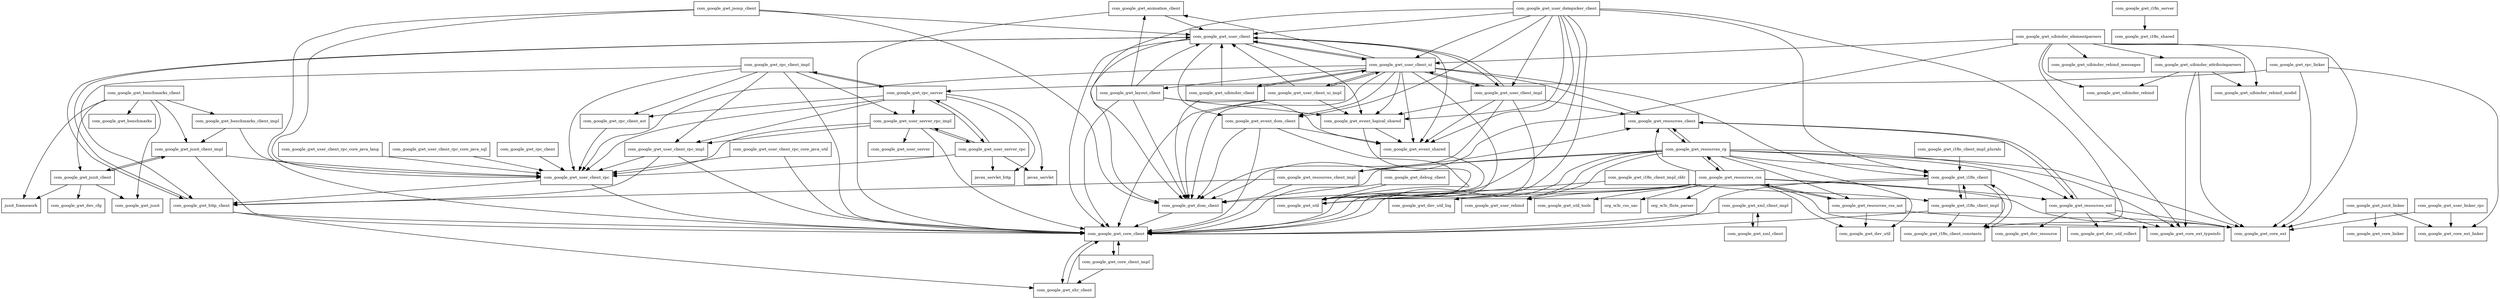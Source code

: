 digraph gwt_servlet_2_0_4_package_dependencies {
  node [shape = box, fontsize=10.0];
  com_google_gwt_animation_client -> com_google_gwt_core_client;
  com_google_gwt_animation_client -> com_google_gwt_user_client;
  com_google_gwt_benchmarks_client -> com_google_gwt_benchmarks;
  com_google_gwt_benchmarks_client -> com_google_gwt_benchmarks_client_impl;
  com_google_gwt_benchmarks_client -> com_google_gwt_junit;
  com_google_gwt_benchmarks_client -> com_google_gwt_junit_client;
  com_google_gwt_benchmarks_client -> com_google_gwt_junit_client_impl;
  com_google_gwt_benchmarks_client -> junit_framework;
  com_google_gwt_benchmarks_client_impl -> com_google_gwt_junit_client_impl;
  com_google_gwt_benchmarks_client_impl -> com_google_gwt_user_client_rpc;
  com_google_gwt_core_client -> com_google_gwt_core_client_impl;
  com_google_gwt_core_client -> com_google_gwt_xhr_client;
  com_google_gwt_core_client_impl -> com_google_gwt_core_client;
  com_google_gwt_core_client_impl -> com_google_gwt_xhr_client;
  com_google_gwt_debug_client -> com_google_gwt_core_client;
  com_google_gwt_debug_client -> com_google_gwt_util;
  com_google_gwt_dom_client -> com_google_gwt_core_client;
  com_google_gwt_event_dom_client -> com_google_gwt_core_client;
  com_google_gwt_event_dom_client -> com_google_gwt_dom_client;
  com_google_gwt_event_dom_client -> com_google_gwt_event_shared;
  com_google_gwt_event_dom_client -> com_google_gwt_util;
  com_google_gwt_event_logical_shared -> com_google_gwt_event_shared;
  com_google_gwt_event_logical_shared -> com_google_gwt_util;
  com_google_gwt_event_shared -> com_google_gwt_util;
  com_google_gwt_http_client -> com_google_gwt_core_client;
  com_google_gwt_http_client -> com_google_gwt_user_client;
  com_google_gwt_http_client -> com_google_gwt_xhr_client;
  com_google_gwt_i18n_client -> com_google_gwt_core_client;
  com_google_gwt_i18n_client -> com_google_gwt_dom_client;
  com_google_gwt_i18n_client -> com_google_gwt_i18n_client_constants;
  com_google_gwt_i18n_client -> com_google_gwt_i18n_client_impl;
  com_google_gwt_i18n_client_constants -> com_google_gwt_i18n_client;
  com_google_gwt_i18n_client_impl -> com_google_gwt_core_client;
  com_google_gwt_i18n_client_impl -> com_google_gwt_i18n_client;
  com_google_gwt_i18n_client_impl -> com_google_gwt_i18n_client_constants;
  com_google_gwt_i18n_client_impl_cldr -> com_google_gwt_i18n_client_impl;
  com_google_gwt_i18n_client_impl_cldr -> com_google_gwt_util;
  com_google_gwt_i18n_client_impl_plurals -> com_google_gwt_i18n_client;
  com_google_gwt_i18n_server -> com_google_gwt_i18n_shared;
  com_google_gwt_jsonp_client -> com_google_gwt_core_client;
  com_google_gwt_jsonp_client -> com_google_gwt_dom_client;
  com_google_gwt_jsonp_client -> com_google_gwt_user_client;
  com_google_gwt_jsonp_client -> com_google_gwt_user_client_rpc;
  com_google_gwt_junit_client -> com_google_gwt_dev_cfg;
  com_google_gwt_junit_client -> com_google_gwt_junit;
  com_google_gwt_junit_client -> com_google_gwt_junit_client_impl;
  com_google_gwt_junit_client -> junit_framework;
  com_google_gwt_junit_client_impl -> com_google_gwt_core_client;
  com_google_gwt_junit_client_impl -> com_google_gwt_junit_client;
  com_google_gwt_junit_client_impl -> com_google_gwt_user_client_rpc;
  com_google_gwt_junit_linker -> com_google_gwt_core_ext;
  com_google_gwt_junit_linker -> com_google_gwt_core_ext_linker;
  com_google_gwt_junit_linker -> com_google_gwt_core_linker;
  com_google_gwt_layout_client -> com_google_gwt_animation_client;
  com_google_gwt_layout_client -> com_google_gwt_core_client;
  com_google_gwt_layout_client -> com_google_gwt_dom_client;
  com_google_gwt_layout_client -> com_google_gwt_event_logical_shared;
  com_google_gwt_layout_client -> com_google_gwt_event_shared;
  com_google_gwt_layout_client -> com_google_gwt_user_client;
  com_google_gwt_resources_client -> com_google_gwt_resources_ext;
  com_google_gwt_resources_client -> com_google_gwt_resources_rg;
  com_google_gwt_resources_client_impl -> com_google_gwt_core_client;
  com_google_gwt_resources_client_impl -> com_google_gwt_http_client;
  com_google_gwt_resources_client_impl -> com_google_gwt_resources_client;
  com_google_gwt_resources_css -> com_google_gwt_core_ext;
  com_google_gwt_resources_css -> com_google_gwt_core_ext_typeinfo;
  com_google_gwt_resources_css -> com_google_gwt_dev_util;
  com_google_gwt_resources_css -> com_google_gwt_dev_util_log;
  com_google_gwt_resources_css -> com_google_gwt_resources_client;
  com_google_gwt_resources_css -> com_google_gwt_resources_css_ast;
  com_google_gwt_resources_css -> com_google_gwt_resources_ext;
  com_google_gwt_resources_css -> com_google_gwt_resources_rg;
  com_google_gwt_resources_css -> com_google_gwt_user_rebind;
  com_google_gwt_resources_css -> com_google_gwt_util;
  com_google_gwt_resources_css -> com_google_gwt_util_tools;
  com_google_gwt_resources_css -> org_w3c_css_sac;
  com_google_gwt_resources_css -> org_w3c_flute_parser;
  com_google_gwt_resources_css_ast -> com_google_gwt_core_ext;
  com_google_gwt_resources_css_ast -> com_google_gwt_dev_util;
  com_google_gwt_resources_css_ast -> com_google_gwt_resources_css;
  com_google_gwt_resources_ext -> com_google_gwt_core_ext;
  com_google_gwt_resources_ext -> com_google_gwt_core_ext_typeinfo;
  com_google_gwt_resources_ext -> com_google_gwt_dev_resource;
  com_google_gwt_resources_ext -> com_google_gwt_dev_util_collect;
  com_google_gwt_resources_ext -> com_google_gwt_resources_client;
  com_google_gwt_resources_rg -> com_google_gwt_core_client;
  com_google_gwt_resources_rg -> com_google_gwt_core_ext;
  com_google_gwt_resources_rg -> com_google_gwt_core_ext_typeinfo;
  com_google_gwt_resources_rg -> com_google_gwt_dev_util;
  com_google_gwt_resources_rg -> com_google_gwt_dev_util_log;
  com_google_gwt_resources_rg -> com_google_gwt_dom_client;
  com_google_gwt_resources_rg -> com_google_gwt_i18n_client;
  com_google_gwt_resources_rg -> com_google_gwt_resources_client;
  com_google_gwt_resources_rg -> com_google_gwt_resources_client_impl;
  com_google_gwt_resources_rg -> com_google_gwt_resources_css;
  com_google_gwt_resources_rg -> com_google_gwt_resources_css_ast;
  com_google_gwt_resources_rg -> com_google_gwt_resources_ext;
  com_google_gwt_resources_rg -> com_google_gwt_user_rebind;
  com_google_gwt_rpc_client -> com_google_gwt_user_client_rpc;
  com_google_gwt_rpc_client_ast -> com_google_gwt_user_client_rpc;
  com_google_gwt_rpc_client_impl -> com_google_gwt_core_client;
  com_google_gwt_rpc_client_impl -> com_google_gwt_http_client;
  com_google_gwt_rpc_client_impl -> com_google_gwt_rpc_client_ast;
  com_google_gwt_rpc_client_impl -> com_google_gwt_rpc_server;
  com_google_gwt_rpc_client_impl -> com_google_gwt_user_client_rpc;
  com_google_gwt_rpc_client_impl -> com_google_gwt_user_client_rpc_impl;
  com_google_gwt_rpc_client_impl -> com_google_gwt_user_server_rpc_impl;
  com_google_gwt_rpc_linker -> com_google_gwt_core_ext;
  com_google_gwt_rpc_linker -> com_google_gwt_core_ext_linker;
  com_google_gwt_rpc_linker -> com_google_gwt_rpc_server;
  com_google_gwt_rpc_server -> com_google_gwt_rpc_client_ast;
  com_google_gwt_rpc_server -> com_google_gwt_rpc_client_impl;
  com_google_gwt_rpc_server -> com_google_gwt_user_client_rpc;
  com_google_gwt_rpc_server -> com_google_gwt_user_client_rpc_impl;
  com_google_gwt_rpc_server -> com_google_gwt_user_server_rpc;
  com_google_gwt_rpc_server -> com_google_gwt_user_server_rpc_impl;
  com_google_gwt_rpc_server -> javax_servlet;
  com_google_gwt_rpc_server -> javax_servlet_http;
  com_google_gwt_uibinder_attributeparsers -> com_google_gwt_core_ext;
  com_google_gwt_uibinder_attributeparsers -> com_google_gwt_core_ext_typeinfo;
  com_google_gwt_uibinder_attributeparsers -> com_google_gwt_uibinder_rebind;
  com_google_gwt_uibinder_attributeparsers -> com_google_gwt_uibinder_rebind_model;
  com_google_gwt_uibinder_client -> com_google_gwt_dom_client;
  com_google_gwt_uibinder_client -> com_google_gwt_user_client;
  com_google_gwt_uibinder_client -> com_google_gwt_user_client_ui;
  com_google_gwt_uibinder_elementparsers -> com_google_gwt_core_ext;
  com_google_gwt_uibinder_elementparsers -> com_google_gwt_core_ext_typeinfo;
  com_google_gwt_uibinder_elementparsers -> com_google_gwt_dom_client;
  com_google_gwt_uibinder_elementparsers -> com_google_gwt_uibinder_attributeparsers;
  com_google_gwt_uibinder_elementparsers -> com_google_gwt_uibinder_rebind;
  com_google_gwt_uibinder_elementparsers -> com_google_gwt_uibinder_rebind_messages;
  com_google_gwt_uibinder_elementparsers -> com_google_gwt_uibinder_rebind_model;
  com_google_gwt_uibinder_elementparsers -> com_google_gwt_user_client_ui;
  com_google_gwt_user_client -> com_google_gwt_core_client;
  com_google_gwt_user_client -> com_google_gwt_dom_client;
  com_google_gwt_user_client -> com_google_gwt_event_dom_client;
  com_google_gwt_user_client -> com_google_gwt_event_logical_shared;
  com_google_gwt_user_client -> com_google_gwt_event_shared;
  com_google_gwt_user_client -> com_google_gwt_http_client;
  com_google_gwt_user_client -> com_google_gwt_user_client_impl;
  com_google_gwt_user_client -> com_google_gwt_user_client_ui;
  com_google_gwt_user_client_impl -> com_google_gwt_core_client;
  com_google_gwt_user_client_impl -> com_google_gwt_dom_client;
  com_google_gwt_user_client_impl -> com_google_gwt_event_logical_shared;
  com_google_gwt_user_client_impl -> com_google_gwt_event_shared;
  com_google_gwt_user_client_impl -> com_google_gwt_resources_client;
  com_google_gwt_user_client_impl -> com_google_gwt_user_client;
  com_google_gwt_user_client_impl -> com_google_gwt_user_client_ui;
  com_google_gwt_user_client_rpc -> com_google_gwt_core_client;
  com_google_gwt_user_client_rpc -> com_google_gwt_http_client;
  com_google_gwt_user_client_rpc_core_java_lang -> com_google_gwt_user_client_rpc;
  com_google_gwt_user_client_rpc_core_java_sql -> com_google_gwt_user_client_rpc;
  com_google_gwt_user_client_rpc_core_java_util -> com_google_gwt_core_client;
  com_google_gwt_user_client_rpc_core_java_util -> com_google_gwt_user_client_rpc;
  com_google_gwt_user_client_rpc_impl -> com_google_gwt_core_client;
  com_google_gwt_user_client_rpc_impl -> com_google_gwt_http_client;
  com_google_gwt_user_client_rpc_impl -> com_google_gwt_user_client_rpc;
  com_google_gwt_user_client_ui -> com_google_gwt_animation_client;
  com_google_gwt_user_client_ui -> com_google_gwt_core_client;
  com_google_gwt_user_client_ui -> com_google_gwt_dom_client;
  com_google_gwt_user_client_ui -> com_google_gwt_event_dom_client;
  com_google_gwt_user_client_ui -> com_google_gwt_event_logical_shared;
  com_google_gwt_user_client_ui -> com_google_gwt_event_shared;
  com_google_gwt_user_client_ui -> com_google_gwt_i18n_client;
  com_google_gwt_user_client_ui -> com_google_gwt_layout_client;
  com_google_gwt_user_client_ui -> com_google_gwt_resources_client;
  com_google_gwt_user_client_ui -> com_google_gwt_uibinder_client;
  com_google_gwt_user_client_ui -> com_google_gwt_user_client;
  com_google_gwt_user_client_ui -> com_google_gwt_user_client_impl;
  com_google_gwt_user_client_ui -> com_google_gwt_user_client_rpc;
  com_google_gwt_user_client_ui -> com_google_gwt_user_client_ui_impl;
  com_google_gwt_user_client_ui_impl -> com_google_gwt_core_client;
  com_google_gwt_user_client_ui_impl -> com_google_gwt_dom_client;
  com_google_gwt_user_client_ui_impl -> com_google_gwt_event_logical_shared;
  com_google_gwt_user_client_ui_impl -> com_google_gwt_user_client;
  com_google_gwt_user_client_ui_impl -> com_google_gwt_user_client_ui;
  com_google_gwt_user_datepicker_client -> com_google_gwt_core_client;
  com_google_gwt_user_datepicker_client -> com_google_gwt_dom_client;
  com_google_gwt_user_datepicker_client -> com_google_gwt_event_dom_client;
  com_google_gwt_user_datepicker_client -> com_google_gwt_event_logical_shared;
  com_google_gwt_user_datepicker_client -> com_google_gwt_event_shared;
  com_google_gwt_user_datepicker_client -> com_google_gwt_i18n_client;
  com_google_gwt_user_datepicker_client -> com_google_gwt_i18n_client_constants;
  com_google_gwt_user_datepicker_client -> com_google_gwt_user_client;
  com_google_gwt_user_datepicker_client -> com_google_gwt_user_client_impl;
  com_google_gwt_user_datepicker_client -> com_google_gwt_user_client_ui;
  com_google_gwt_user_datepicker_client -> com_google_gwt_util;
  com_google_gwt_user_linker_rpc -> com_google_gwt_core_ext;
  com_google_gwt_user_linker_rpc -> com_google_gwt_core_ext_linker;
  com_google_gwt_user_server_rpc -> com_google_gwt_rpc_server;
  com_google_gwt_user_server_rpc -> com_google_gwt_user_client_rpc;
  com_google_gwt_user_server_rpc -> com_google_gwt_user_server_rpc_impl;
  com_google_gwt_user_server_rpc -> javax_servlet;
  com_google_gwt_user_server_rpc -> javax_servlet_http;
  com_google_gwt_user_server_rpc_impl -> com_google_gwt_core_client;
  com_google_gwt_user_server_rpc_impl -> com_google_gwt_user_client_rpc;
  com_google_gwt_user_server_rpc_impl -> com_google_gwt_user_client_rpc_impl;
  com_google_gwt_user_server_rpc_impl -> com_google_gwt_user_server;
  com_google_gwt_user_server_rpc_impl -> com_google_gwt_user_server_rpc;
  com_google_gwt_xhr_client -> com_google_gwt_core_client;
  com_google_gwt_xml_client -> com_google_gwt_xml_client_impl;
  com_google_gwt_xml_client_impl -> com_google_gwt_core_client;
  com_google_gwt_xml_client_impl -> com_google_gwt_xml_client;
}
